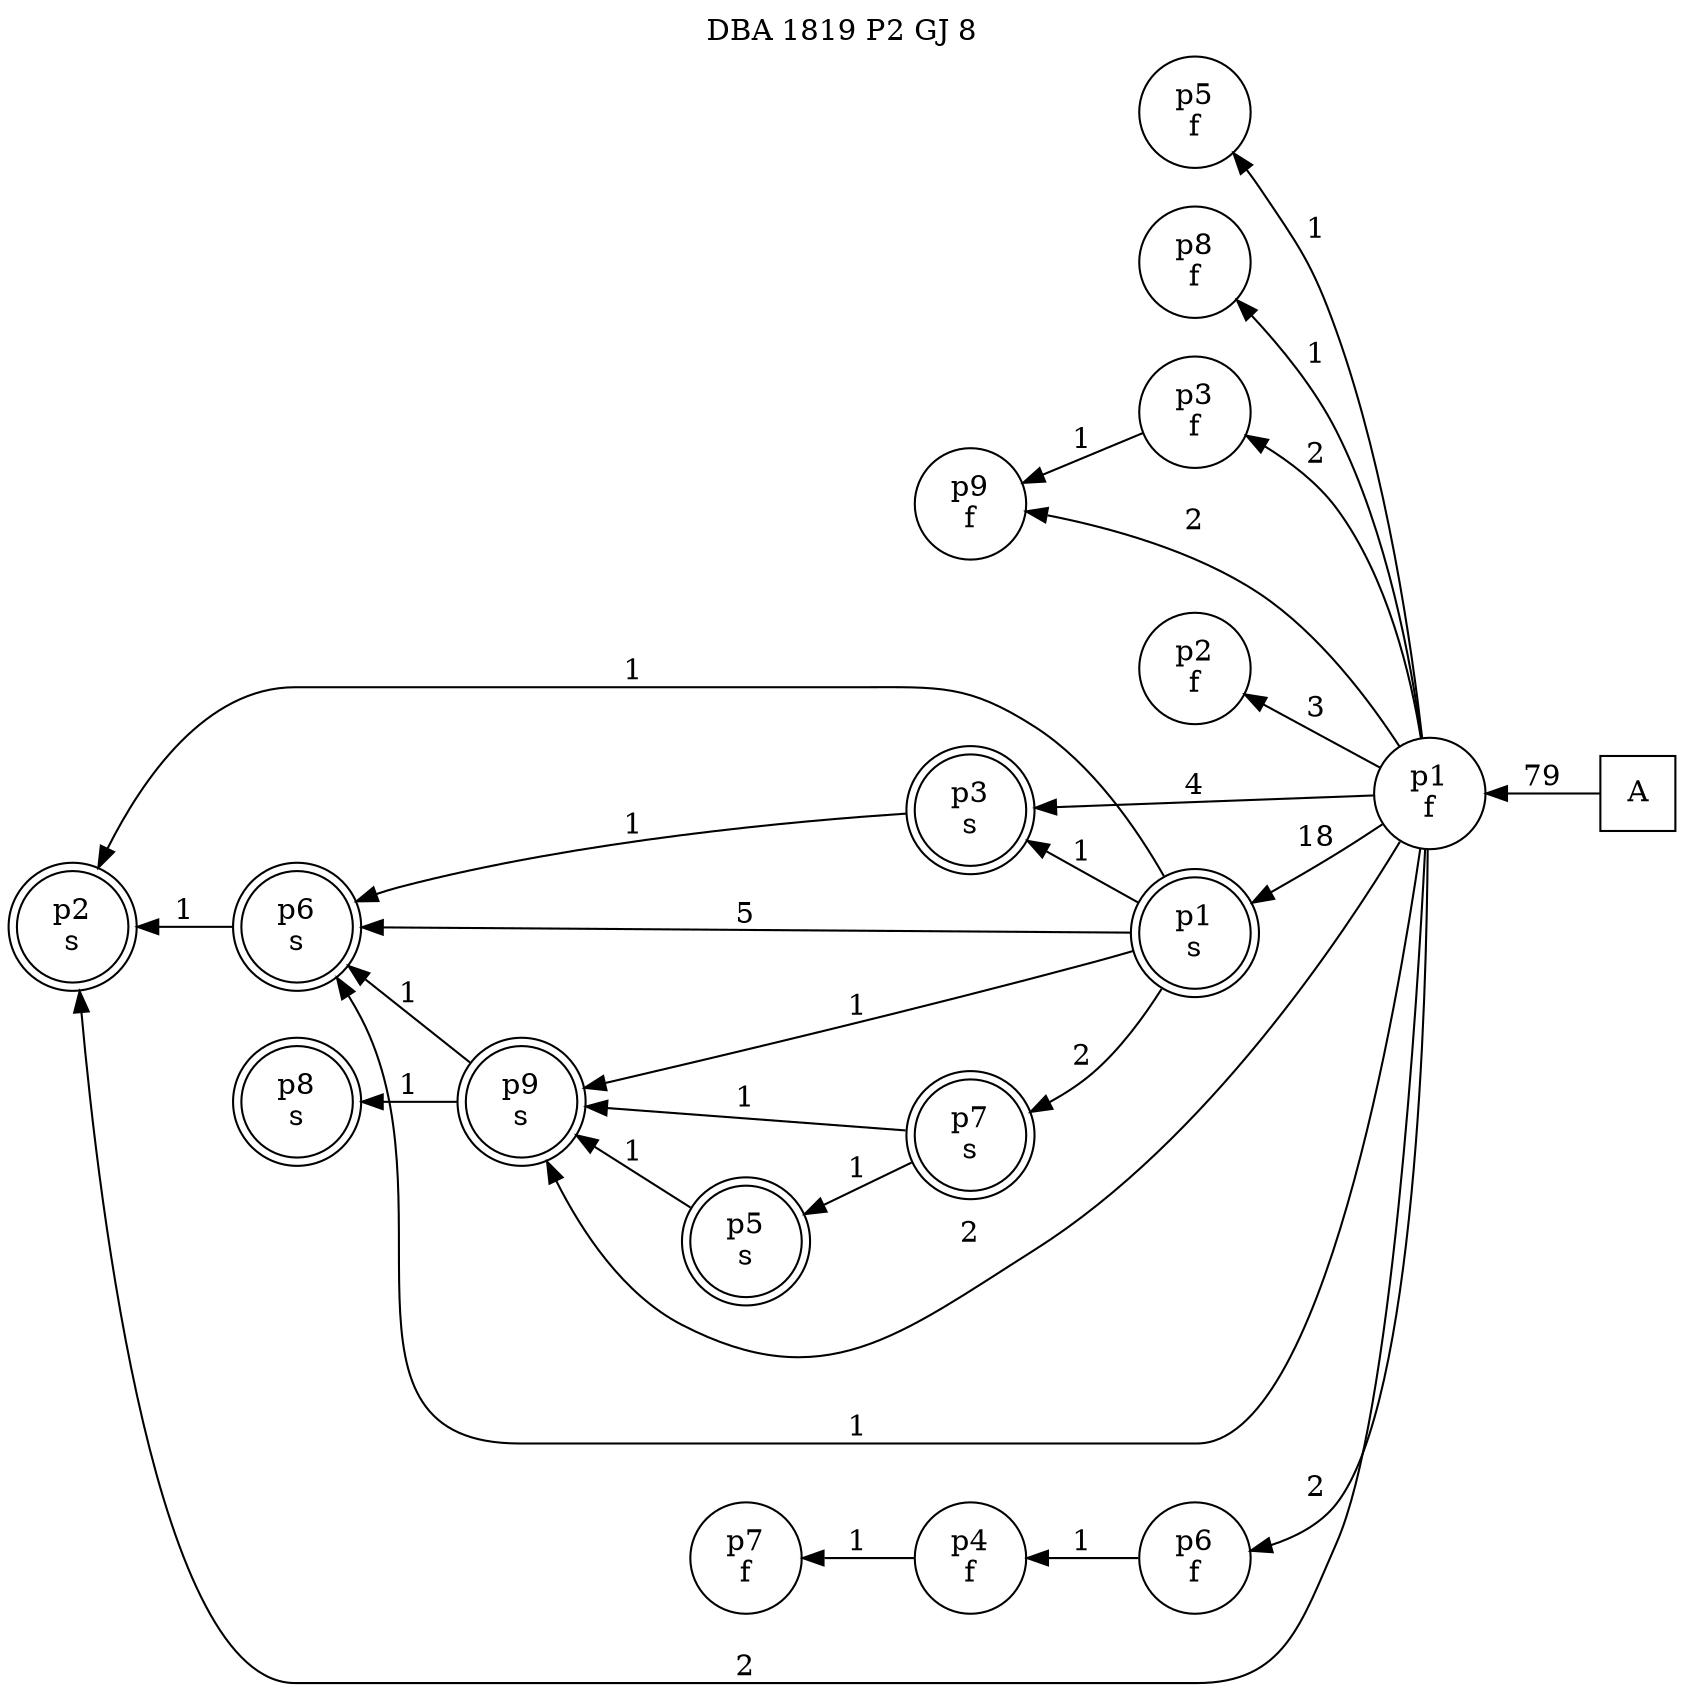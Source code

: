 digraph DBA_1819_P2_GJ_8_GOOD {
labelloc="tl"
label= " DBA 1819 P2 GJ 8 "
rankdir="RL";
"A" [shape="square" label="A"]
"p1_f" [shape="circle" label="p1
f"]
"p5_f" [shape="circle" label="p5
f"]
"p8_f" [shape="circle" label="p8
f"]
"p3_f" [shape="circle" label="p3
f"]
"p9_f" [shape="circle" label="p9
f"]
"p2_f" [shape="circle" label="p2
f"]
"p1_s" [shape="doublecircle" label="p1
s"]
"p6_s" [shape="doublecircle" label="p6
s"]
"p7_s" [shape="doublecircle" label="p7
s"]
"p9_s" [shape="doublecircle" label="p9
s"]
"p6_f" [shape="circle" label="p6
f"]
"p4_f" [shape="circle" label="p4
f"]
"p7_f" [shape="circle" label="p7
f"]
"p3_s" [shape="doublecircle" label="p3
s"]
"p2_s" [shape="doublecircle" label="p2
s"]
"p5_s" [shape="doublecircle" label="p5
s"]
"p8_s" [shape="doublecircle" label="p8
s"]
"A" -> "p1_f" [ label=79]
"p1_f" -> "p5_f" [ label=1]
"p1_f" -> "p8_f" [ label=1]
"p1_f" -> "p3_f" [ label=2]
"p1_f" -> "p9_f" [ label=2]
"p1_f" -> "p2_f" [ label=3]
"p1_f" -> "p1_s" [ label=18]
"p1_f" -> "p6_s" [ label=1]
"p1_f" -> "p9_s" [ label=2]
"p1_f" -> "p6_f" [ label=2]
"p1_f" -> "p3_s" [ label=4]
"p1_f" -> "p2_s" [ label=2]
"p3_f" -> "p9_f" [ label=1]
"p1_s" -> "p6_s" [ label=5]
"p1_s" -> "p7_s" [ label=2]
"p1_s" -> "p9_s" [ label=1]
"p1_s" -> "p3_s" [ label=1]
"p1_s" -> "p2_s" [ label=1]
"p6_s" -> "p2_s" [ label=1]
"p7_s" -> "p9_s" [ label=1]
"p7_s" -> "p5_s" [ label=1]
"p9_s" -> "p6_s" [ label=1]
"p9_s" -> "p8_s" [ label=1]
"p6_f" -> "p4_f" [ label=1]
"p4_f" -> "p7_f" [ label=1]
"p3_s" -> "p6_s" [ label=1]
"p5_s" -> "p9_s" [ label=1]
}
